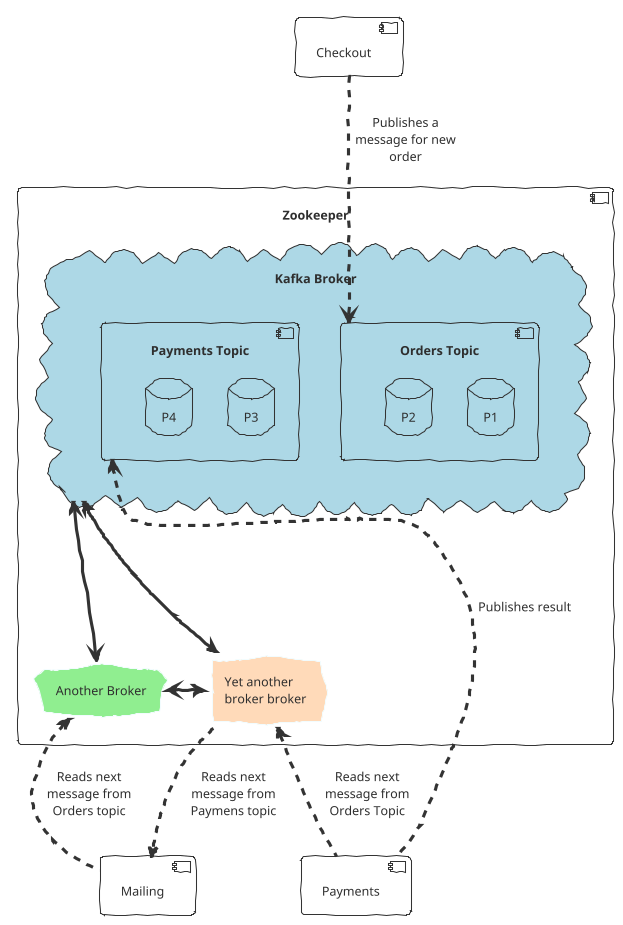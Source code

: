 @startuml
!theme sketchy-outline
skinparam maxMessageSize 100

[Payments] as P #White
[Checkout] as C #White
[Mailing] as M #White

component "Zookeeper" {
    cloud "Another Broker" as AB #LightGreen
        cloud "Kafka Broker" as K #LightBlue {
        component "Orders Topic" as OT {
            database P1
            database P2
        }
        component "Payments Topic" as PT {
            database P3
            database P4
        }
    }
    cloud "Yet another\nbroker broker" as YABB #PeachPuff
}

K <--down-> AB
K <--down-> YABB
AB <-left-> YABB

C .down.> OT: Publishes a message for new order
P .up.> YABB: Reads next message from Orders Topic
M .up.> AB: Reads next message from Orders topic
P .up.> PT: Publishes result
M <.up. YABB: Reads next message from Paymens topic
@enduml
